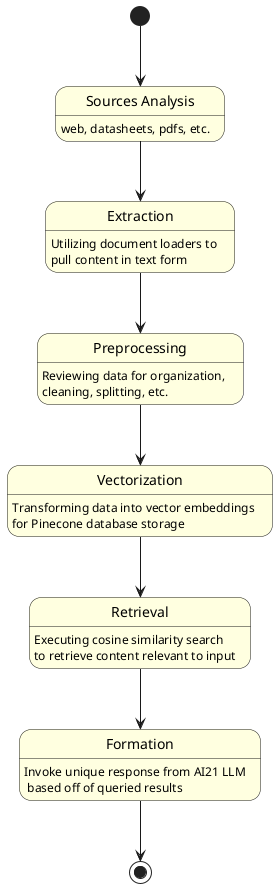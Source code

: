 @startuml test


state "Sources Analysis" as Analysis #LightYellow : web, datasheets, pdfs, etc.
state Extraction #LightYellow : Utilizing document loaders to \npull content in text form
state Preprocessing #LightYellow : Reviewing data for organization, \ncleaning, splitting, etc.
state Vectorization #LightYellow : Transforming data into vector embeddings \nfor Pinecone database storage
state Retrieval #LightYellow : Executing cosine similarity search \nto retrieve content relevant to input
state Formation #LightYellow : Invoke unique response from AI21 LLM\n based off of queried results

[*] -down-> Analysis
Analysis -down-> Extraction
Extraction -down-> Preprocessing
Preprocessing -down-> Vectorization
Vectorization -down-> Retrieval
Retrieval -down-> Formation
Formation -down-> [*]

@enduml